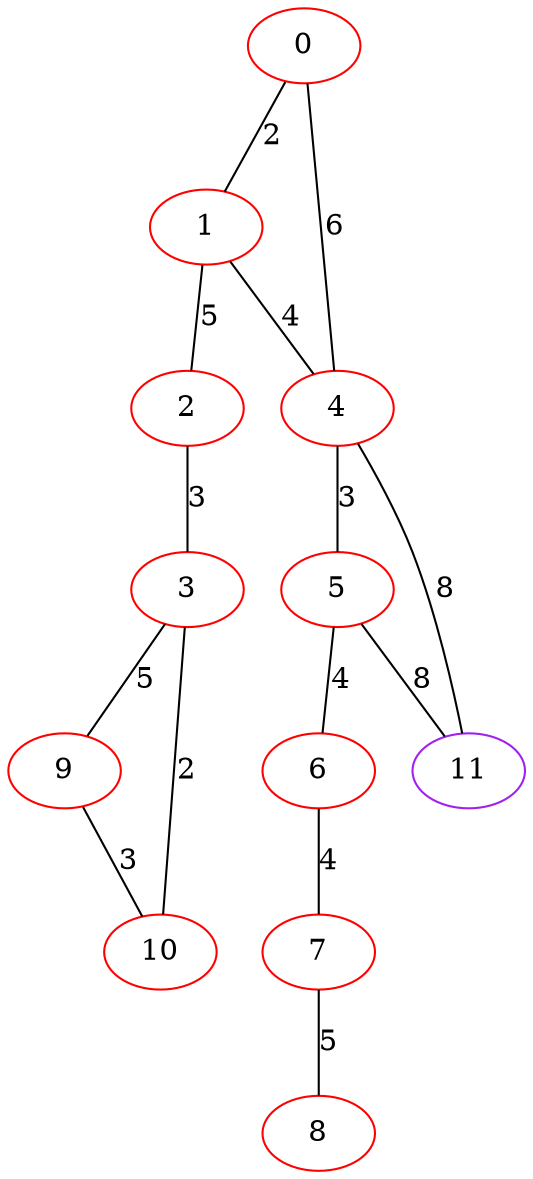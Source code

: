 graph "" {
0 [color=red, weight=1];
1 [color=red, weight=1];
2 [color=red, weight=1];
3 [color=red, weight=1];
4 [color=red, weight=1];
5 [color=red, weight=1];
6 [color=red, weight=1];
7 [color=red, weight=1];
8 [color=red, weight=1];
9 [color=red, weight=1];
10 [color=red, weight=1];
11 [color=purple, weight=4];
0 -- 1  [key=0, label=2];
0 -- 4  [key=0, label=6];
1 -- 2  [key=0, label=5];
1 -- 4  [key=0, label=4];
2 -- 3  [key=0, label=3];
3 -- 9  [key=0, label=5];
3 -- 10  [key=0, label=2];
4 -- 11  [key=0, label=8];
4 -- 5  [key=0, label=3];
5 -- 11  [key=0, label=8];
5 -- 6  [key=0, label=4];
6 -- 7  [key=0, label=4];
7 -- 8  [key=0, label=5];
9 -- 10  [key=0, label=3];
}
